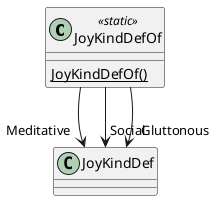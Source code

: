 @startuml
class JoyKindDefOf <<static>> {
    {static} JoyKindDefOf()
}
JoyKindDefOf --> "Meditative" JoyKindDef
JoyKindDefOf --> "Social" JoyKindDef
JoyKindDefOf --> "Gluttonous" JoyKindDef
@enduml
